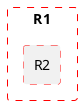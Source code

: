 {
  "sha1": "1pmmhlf6n1kx0hn3gc3m5fvd7wtaihw",
  "insertion": {
    "when": "2024-05-30T20:48:19.754Z",
    "url": "https://forum.plantuml.net/15583/borderstyle-dashed-not-working-anymore",
    "user": "plantuml@gmail.com"
  }
}
@startuml

<style>
rectangle {
  LineColor red
  LineStyle 7-7
}
</style>

rectangle "R1" as r1  {
  rectangle "R2" as r2 {
  }
}

@enduml
